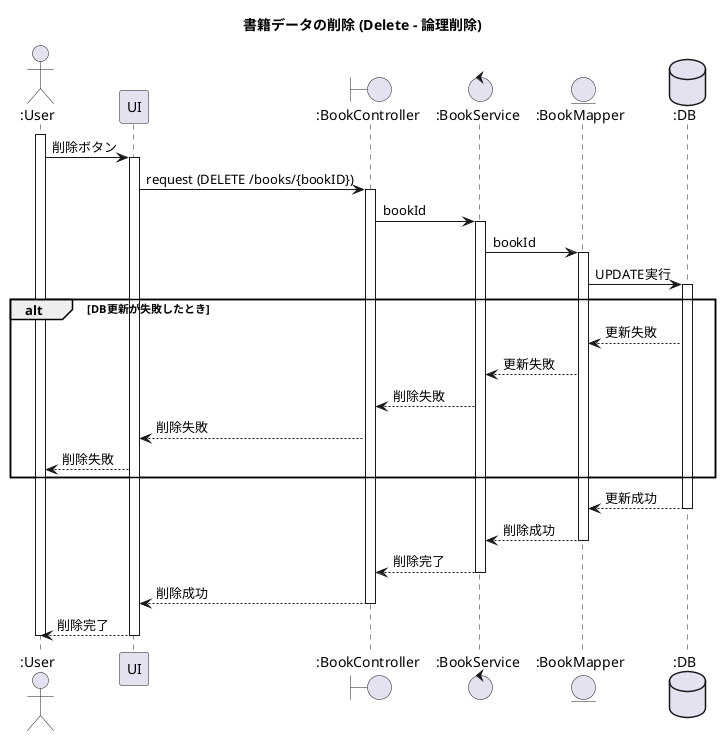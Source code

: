 @startuml deleteBook

title 書籍データの削除 (Delete - 論理削除)

actor ":User" as User
participant "UI" as UI
boundary ":BookController" as BookController
control ":BookService" as BookService
entity ":BookMapper" as BookMapper
database ":DB" as DB

activate User
User -> UI ++ : 削除ボタン
UI -> BookController ++ : request (DELETE /books/{bookID})
BookController -> BookService ++ : bookId
BookService -> BookMapper ++ : bookId
BookMapper -> DB ++ : UPDATE実行
alt DB更新が失敗したとき
    DB --> BookMapper : 更新失敗
    BookMapper --> BookService : 更新失敗
    BookService --> BookController : 削除失敗
    BookController --> UI : 削除失敗
    UI --> User : 削除失敗
end
DB --> BookMapper -- : 更新成功
BookMapper --> BookService -- : 削除成功
BookService --> BookController -- : 削除完了
BookController --> UI -- : 削除成功
UI --> User -- : 削除完了
deactivate User

@enduml